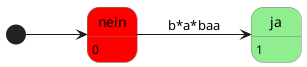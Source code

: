 @startuml
'scale 350 width
left to right direction

skinparam state {
  BackgroundColor<<YES>> LightGreen
  BackgroundColor<<NO>> Red
  BorderColor Gray
}

[*] --> n0

state "nein" as n0 <<NO>>
state "ja" as j0 <<YES>>

n0: 0
j0: 1

n0 --> j0: b*a*baa
@enduml
